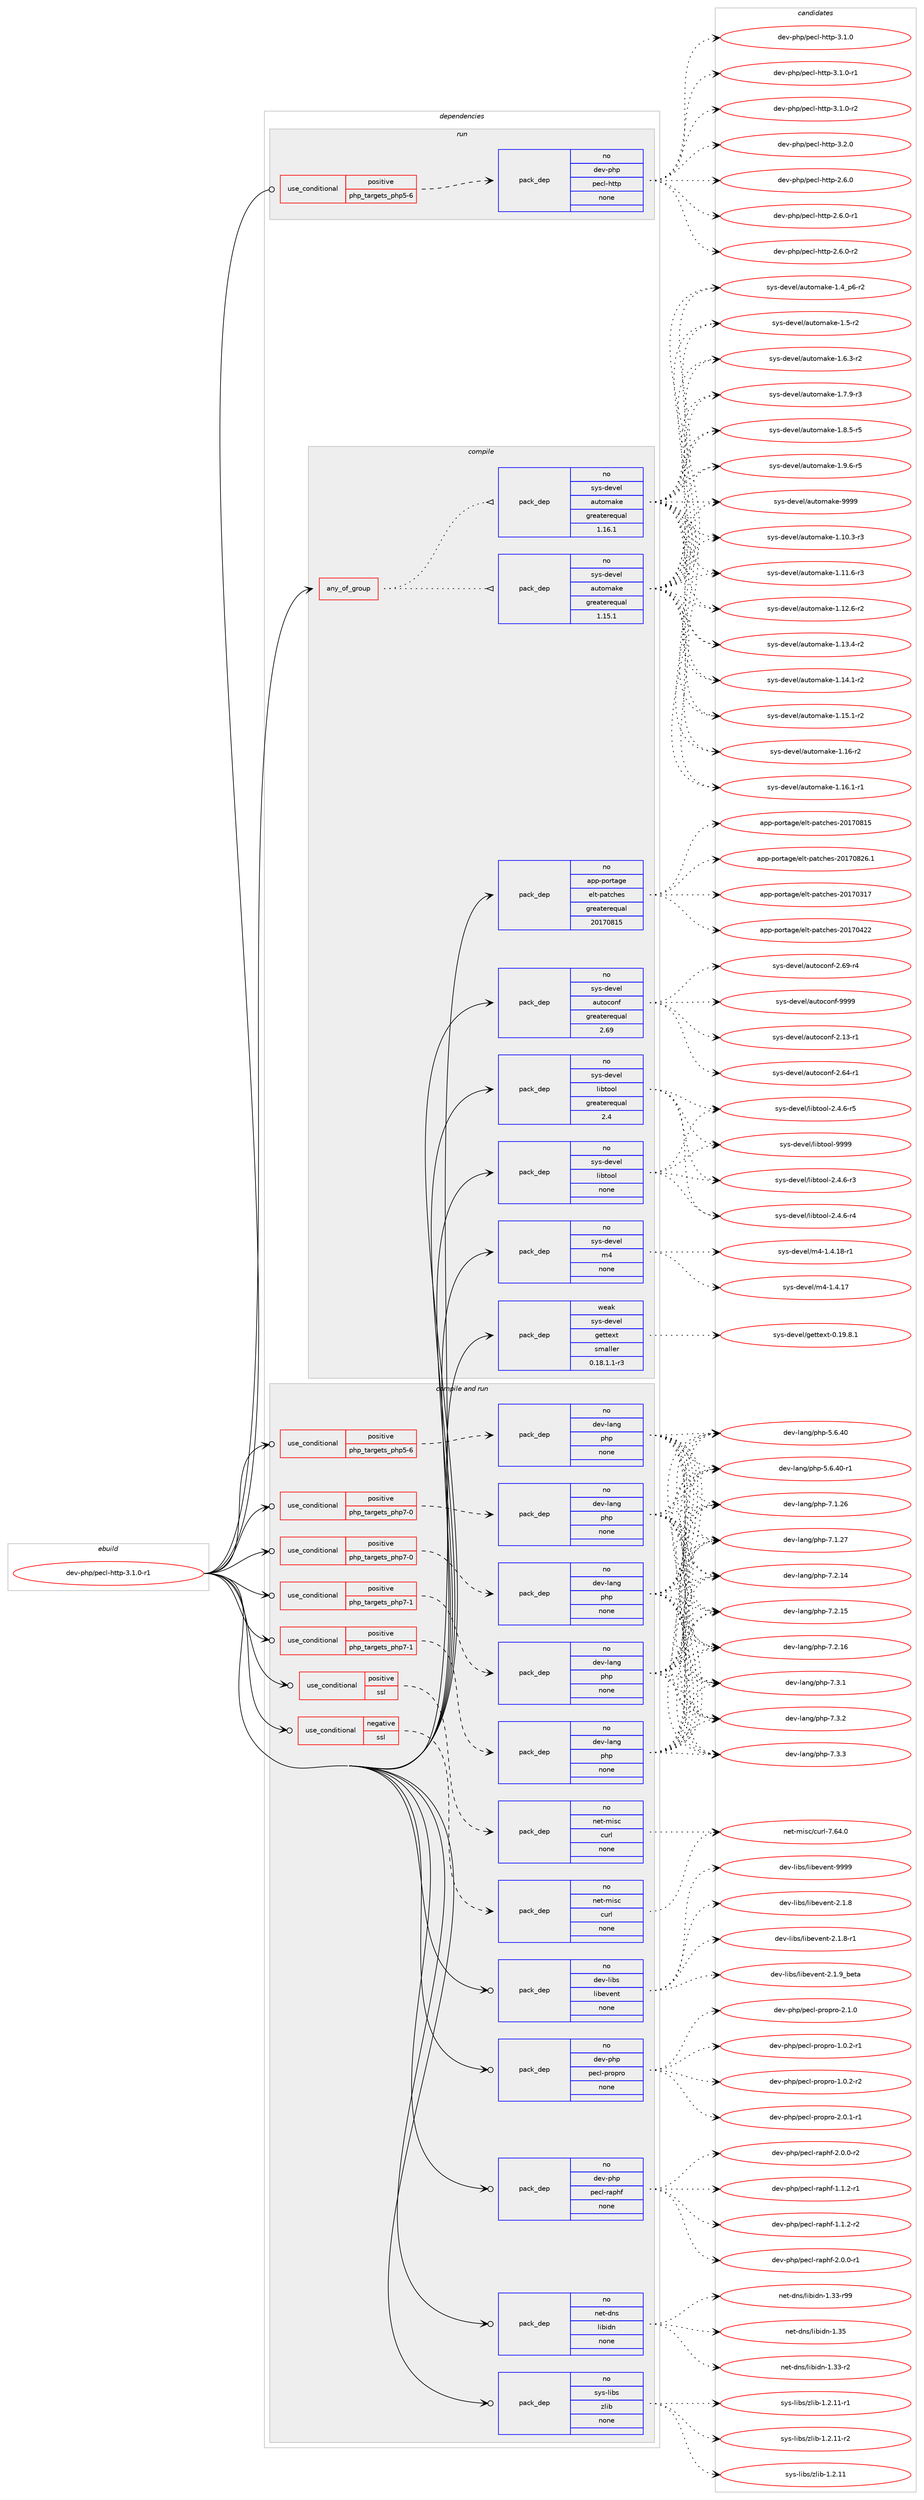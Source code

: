 digraph prolog {

# *************
# Graph options
# *************

newrank=true;
concentrate=true;
compound=true;
graph [rankdir=LR,fontname=Helvetica,fontsize=10,ranksep=1.5];#, ranksep=2.5, nodesep=0.2];
edge  [arrowhead=vee];
node  [fontname=Helvetica,fontsize=10];

# **********
# The ebuild
# **********

subgraph cluster_leftcol {
color=gray;
rank=same;
label=<<i>ebuild</i>>;
id [label="dev-php/pecl-http-3.1.0-r1", color=red, width=4, href="../dev-php/pecl-http-3.1.0-r1.svg"];
}

# ****************
# The dependencies
# ****************

subgraph cluster_midcol {
color=gray;
label=<<i>dependencies</i>>;
subgraph cluster_compile {
fillcolor="#eeeeee";
style=filled;
label=<<i>compile</i>>;
subgraph any22557 {
dependency1393916 [label=<<TABLE BORDER="0" CELLBORDER="1" CELLSPACING="0" CELLPADDING="4"><TR><TD CELLPADDING="10">any_of_group</TD></TR></TABLE>>, shape=none, color=red];subgraph pack1001251 {
dependency1393917 [label=<<TABLE BORDER="0" CELLBORDER="1" CELLSPACING="0" CELLPADDING="4" WIDTH="220"><TR><TD ROWSPAN="6" CELLPADDING="30">pack_dep</TD></TR><TR><TD WIDTH="110">no</TD></TR><TR><TD>sys-devel</TD></TR><TR><TD>automake</TD></TR><TR><TD>greaterequal</TD></TR><TR><TD>1.16.1</TD></TR></TABLE>>, shape=none, color=blue];
}
dependency1393916:e -> dependency1393917:w [weight=20,style="dotted",arrowhead="oinv"];
subgraph pack1001252 {
dependency1393918 [label=<<TABLE BORDER="0" CELLBORDER="1" CELLSPACING="0" CELLPADDING="4" WIDTH="220"><TR><TD ROWSPAN="6" CELLPADDING="30">pack_dep</TD></TR><TR><TD WIDTH="110">no</TD></TR><TR><TD>sys-devel</TD></TR><TR><TD>automake</TD></TR><TR><TD>greaterequal</TD></TR><TR><TD>1.15.1</TD></TR></TABLE>>, shape=none, color=blue];
}
dependency1393916:e -> dependency1393918:w [weight=20,style="dotted",arrowhead="oinv"];
}
id:e -> dependency1393916:w [weight=20,style="solid",arrowhead="vee"];
subgraph pack1001253 {
dependency1393919 [label=<<TABLE BORDER="0" CELLBORDER="1" CELLSPACING="0" CELLPADDING="4" WIDTH="220"><TR><TD ROWSPAN="6" CELLPADDING="30">pack_dep</TD></TR><TR><TD WIDTH="110">no</TD></TR><TR><TD>app-portage</TD></TR><TR><TD>elt-patches</TD></TR><TR><TD>greaterequal</TD></TR><TR><TD>20170815</TD></TR></TABLE>>, shape=none, color=blue];
}
id:e -> dependency1393919:w [weight=20,style="solid",arrowhead="vee"];
subgraph pack1001254 {
dependency1393920 [label=<<TABLE BORDER="0" CELLBORDER="1" CELLSPACING="0" CELLPADDING="4" WIDTH="220"><TR><TD ROWSPAN="6" CELLPADDING="30">pack_dep</TD></TR><TR><TD WIDTH="110">no</TD></TR><TR><TD>sys-devel</TD></TR><TR><TD>autoconf</TD></TR><TR><TD>greaterequal</TD></TR><TR><TD>2.69</TD></TR></TABLE>>, shape=none, color=blue];
}
id:e -> dependency1393920:w [weight=20,style="solid",arrowhead="vee"];
subgraph pack1001255 {
dependency1393921 [label=<<TABLE BORDER="0" CELLBORDER="1" CELLSPACING="0" CELLPADDING="4" WIDTH="220"><TR><TD ROWSPAN="6" CELLPADDING="30">pack_dep</TD></TR><TR><TD WIDTH="110">no</TD></TR><TR><TD>sys-devel</TD></TR><TR><TD>libtool</TD></TR><TR><TD>greaterequal</TD></TR><TR><TD>2.4</TD></TR></TABLE>>, shape=none, color=blue];
}
id:e -> dependency1393921:w [weight=20,style="solid",arrowhead="vee"];
subgraph pack1001256 {
dependency1393922 [label=<<TABLE BORDER="0" CELLBORDER="1" CELLSPACING="0" CELLPADDING="4" WIDTH="220"><TR><TD ROWSPAN="6" CELLPADDING="30">pack_dep</TD></TR><TR><TD WIDTH="110">no</TD></TR><TR><TD>sys-devel</TD></TR><TR><TD>libtool</TD></TR><TR><TD>none</TD></TR><TR><TD></TD></TR></TABLE>>, shape=none, color=blue];
}
id:e -> dependency1393922:w [weight=20,style="solid",arrowhead="vee"];
subgraph pack1001257 {
dependency1393923 [label=<<TABLE BORDER="0" CELLBORDER="1" CELLSPACING="0" CELLPADDING="4" WIDTH="220"><TR><TD ROWSPAN="6" CELLPADDING="30">pack_dep</TD></TR><TR><TD WIDTH="110">no</TD></TR><TR><TD>sys-devel</TD></TR><TR><TD>m4</TD></TR><TR><TD>none</TD></TR><TR><TD></TD></TR></TABLE>>, shape=none, color=blue];
}
id:e -> dependency1393923:w [weight=20,style="solid",arrowhead="vee"];
subgraph pack1001258 {
dependency1393924 [label=<<TABLE BORDER="0" CELLBORDER="1" CELLSPACING="0" CELLPADDING="4" WIDTH="220"><TR><TD ROWSPAN="6" CELLPADDING="30">pack_dep</TD></TR><TR><TD WIDTH="110">weak</TD></TR><TR><TD>sys-devel</TD></TR><TR><TD>gettext</TD></TR><TR><TD>smaller</TD></TR><TR><TD>0.18.1.1-r3</TD></TR></TABLE>>, shape=none, color=blue];
}
id:e -> dependency1393924:w [weight=20,style="solid",arrowhead="vee"];
}
subgraph cluster_compileandrun {
fillcolor="#eeeeee";
style=filled;
label=<<i>compile and run</i>>;
subgraph cond369543 {
dependency1393925 [label=<<TABLE BORDER="0" CELLBORDER="1" CELLSPACING="0" CELLPADDING="4"><TR><TD ROWSPAN="3" CELLPADDING="10">use_conditional</TD></TR><TR><TD>negative</TD></TR><TR><TD>ssl</TD></TR></TABLE>>, shape=none, color=red];
subgraph pack1001259 {
dependency1393926 [label=<<TABLE BORDER="0" CELLBORDER="1" CELLSPACING="0" CELLPADDING="4" WIDTH="220"><TR><TD ROWSPAN="6" CELLPADDING="30">pack_dep</TD></TR><TR><TD WIDTH="110">no</TD></TR><TR><TD>net-misc</TD></TR><TR><TD>curl</TD></TR><TR><TD>none</TD></TR><TR><TD></TD></TR></TABLE>>, shape=none, color=blue];
}
dependency1393925:e -> dependency1393926:w [weight=20,style="dashed",arrowhead="vee"];
}
id:e -> dependency1393925:w [weight=20,style="solid",arrowhead="odotvee"];
subgraph cond369544 {
dependency1393927 [label=<<TABLE BORDER="0" CELLBORDER="1" CELLSPACING="0" CELLPADDING="4"><TR><TD ROWSPAN="3" CELLPADDING="10">use_conditional</TD></TR><TR><TD>positive</TD></TR><TR><TD>php_targets_php5-6</TD></TR></TABLE>>, shape=none, color=red];
subgraph pack1001260 {
dependency1393928 [label=<<TABLE BORDER="0" CELLBORDER="1" CELLSPACING="0" CELLPADDING="4" WIDTH="220"><TR><TD ROWSPAN="6" CELLPADDING="30">pack_dep</TD></TR><TR><TD WIDTH="110">no</TD></TR><TR><TD>dev-lang</TD></TR><TR><TD>php</TD></TR><TR><TD>none</TD></TR><TR><TD></TD></TR></TABLE>>, shape=none, color=blue];
}
dependency1393927:e -> dependency1393928:w [weight=20,style="dashed",arrowhead="vee"];
}
id:e -> dependency1393927:w [weight=20,style="solid",arrowhead="odotvee"];
subgraph cond369545 {
dependency1393929 [label=<<TABLE BORDER="0" CELLBORDER="1" CELLSPACING="0" CELLPADDING="4"><TR><TD ROWSPAN="3" CELLPADDING="10">use_conditional</TD></TR><TR><TD>positive</TD></TR><TR><TD>php_targets_php7-0</TD></TR></TABLE>>, shape=none, color=red];
subgraph pack1001261 {
dependency1393930 [label=<<TABLE BORDER="0" CELLBORDER="1" CELLSPACING="0" CELLPADDING="4" WIDTH="220"><TR><TD ROWSPAN="6" CELLPADDING="30">pack_dep</TD></TR><TR><TD WIDTH="110">no</TD></TR><TR><TD>dev-lang</TD></TR><TR><TD>php</TD></TR><TR><TD>none</TD></TR><TR><TD></TD></TR></TABLE>>, shape=none, color=blue];
}
dependency1393929:e -> dependency1393930:w [weight=20,style="dashed",arrowhead="vee"];
}
id:e -> dependency1393929:w [weight=20,style="solid",arrowhead="odotvee"];
subgraph cond369546 {
dependency1393931 [label=<<TABLE BORDER="0" CELLBORDER="1" CELLSPACING="0" CELLPADDING="4"><TR><TD ROWSPAN="3" CELLPADDING="10">use_conditional</TD></TR><TR><TD>positive</TD></TR><TR><TD>php_targets_php7-0</TD></TR></TABLE>>, shape=none, color=red];
subgraph pack1001262 {
dependency1393932 [label=<<TABLE BORDER="0" CELLBORDER="1" CELLSPACING="0" CELLPADDING="4" WIDTH="220"><TR><TD ROWSPAN="6" CELLPADDING="30">pack_dep</TD></TR><TR><TD WIDTH="110">no</TD></TR><TR><TD>dev-lang</TD></TR><TR><TD>php</TD></TR><TR><TD>none</TD></TR><TR><TD></TD></TR></TABLE>>, shape=none, color=blue];
}
dependency1393931:e -> dependency1393932:w [weight=20,style="dashed",arrowhead="vee"];
}
id:e -> dependency1393931:w [weight=20,style="solid",arrowhead="odotvee"];
subgraph cond369547 {
dependency1393933 [label=<<TABLE BORDER="0" CELLBORDER="1" CELLSPACING="0" CELLPADDING="4"><TR><TD ROWSPAN="3" CELLPADDING="10">use_conditional</TD></TR><TR><TD>positive</TD></TR><TR><TD>php_targets_php7-1</TD></TR></TABLE>>, shape=none, color=red];
subgraph pack1001263 {
dependency1393934 [label=<<TABLE BORDER="0" CELLBORDER="1" CELLSPACING="0" CELLPADDING="4" WIDTH="220"><TR><TD ROWSPAN="6" CELLPADDING="30">pack_dep</TD></TR><TR><TD WIDTH="110">no</TD></TR><TR><TD>dev-lang</TD></TR><TR><TD>php</TD></TR><TR><TD>none</TD></TR><TR><TD></TD></TR></TABLE>>, shape=none, color=blue];
}
dependency1393933:e -> dependency1393934:w [weight=20,style="dashed",arrowhead="vee"];
}
id:e -> dependency1393933:w [weight=20,style="solid",arrowhead="odotvee"];
subgraph cond369548 {
dependency1393935 [label=<<TABLE BORDER="0" CELLBORDER="1" CELLSPACING="0" CELLPADDING="4"><TR><TD ROWSPAN="3" CELLPADDING="10">use_conditional</TD></TR><TR><TD>positive</TD></TR><TR><TD>php_targets_php7-1</TD></TR></TABLE>>, shape=none, color=red];
subgraph pack1001264 {
dependency1393936 [label=<<TABLE BORDER="0" CELLBORDER="1" CELLSPACING="0" CELLPADDING="4" WIDTH="220"><TR><TD ROWSPAN="6" CELLPADDING="30">pack_dep</TD></TR><TR><TD WIDTH="110">no</TD></TR><TR><TD>dev-lang</TD></TR><TR><TD>php</TD></TR><TR><TD>none</TD></TR><TR><TD></TD></TR></TABLE>>, shape=none, color=blue];
}
dependency1393935:e -> dependency1393936:w [weight=20,style="dashed",arrowhead="vee"];
}
id:e -> dependency1393935:w [weight=20,style="solid",arrowhead="odotvee"];
subgraph cond369549 {
dependency1393937 [label=<<TABLE BORDER="0" CELLBORDER="1" CELLSPACING="0" CELLPADDING="4"><TR><TD ROWSPAN="3" CELLPADDING="10">use_conditional</TD></TR><TR><TD>positive</TD></TR><TR><TD>ssl</TD></TR></TABLE>>, shape=none, color=red];
subgraph pack1001265 {
dependency1393938 [label=<<TABLE BORDER="0" CELLBORDER="1" CELLSPACING="0" CELLPADDING="4" WIDTH="220"><TR><TD ROWSPAN="6" CELLPADDING="30">pack_dep</TD></TR><TR><TD WIDTH="110">no</TD></TR><TR><TD>net-misc</TD></TR><TR><TD>curl</TD></TR><TR><TD>none</TD></TR><TR><TD></TD></TR></TABLE>>, shape=none, color=blue];
}
dependency1393937:e -> dependency1393938:w [weight=20,style="dashed",arrowhead="vee"];
}
id:e -> dependency1393937:w [weight=20,style="solid",arrowhead="odotvee"];
subgraph pack1001266 {
dependency1393939 [label=<<TABLE BORDER="0" CELLBORDER="1" CELLSPACING="0" CELLPADDING="4" WIDTH="220"><TR><TD ROWSPAN="6" CELLPADDING="30">pack_dep</TD></TR><TR><TD WIDTH="110">no</TD></TR><TR><TD>dev-libs</TD></TR><TR><TD>libevent</TD></TR><TR><TD>none</TD></TR><TR><TD></TD></TR></TABLE>>, shape=none, color=blue];
}
id:e -> dependency1393939:w [weight=20,style="solid",arrowhead="odotvee"];
subgraph pack1001267 {
dependency1393940 [label=<<TABLE BORDER="0" CELLBORDER="1" CELLSPACING="0" CELLPADDING="4" WIDTH="220"><TR><TD ROWSPAN="6" CELLPADDING="30">pack_dep</TD></TR><TR><TD WIDTH="110">no</TD></TR><TR><TD>dev-php</TD></TR><TR><TD>pecl-propro</TD></TR><TR><TD>none</TD></TR><TR><TD></TD></TR></TABLE>>, shape=none, color=blue];
}
id:e -> dependency1393940:w [weight=20,style="solid",arrowhead="odotvee"];
subgraph pack1001268 {
dependency1393941 [label=<<TABLE BORDER="0" CELLBORDER="1" CELLSPACING="0" CELLPADDING="4" WIDTH="220"><TR><TD ROWSPAN="6" CELLPADDING="30">pack_dep</TD></TR><TR><TD WIDTH="110">no</TD></TR><TR><TD>dev-php</TD></TR><TR><TD>pecl-raphf</TD></TR><TR><TD>none</TD></TR><TR><TD></TD></TR></TABLE>>, shape=none, color=blue];
}
id:e -> dependency1393941:w [weight=20,style="solid",arrowhead="odotvee"];
subgraph pack1001269 {
dependency1393942 [label=<<TABLE BORDER="0" CELLBORDER="1" CELLSPACING="0" CELLPADDING="4" WIDTH="220"><TR><TD ROWSPAN="6" CELLPADDING="30">pack_dep</TD></TR><TR><TD WIDTH="110">no</TD></TR><TR><TD>net-dns</TD></TR><TR><TD>libidn</TD></TR><TR><TD>none</TD></TR><TR><TD></TD></TR></TABLE>>, shape=none, color=blue];
}
id:e -> dependency1393942:w [weight=20,style="solid",arrowhead="odotvee"];
subgraph pack1001270 {
dependency1393943 [label=<<TABLE BORDER="0" CELLBORDER="1" CELLSPACING="0" CELLPADDING="4" WIDTH="220"><TR><TD ROWSPAN="6" CELLPADDING="30">pack_dep</TD></TR><TR><TD WIDTH="110">no</TD></TR><TR><TD>sys-libs</TD></TR><TR><TD>zlib</TD></TR><TR><TD>none</TD></TR><TR><TD></TD></TR></TABLE>>, shape=none, color=blue];
}
id:e -> dependency1393943:w [weight=20,style="solid",arrowhead="odotvee"];
}
subgraph cluster_run {
fillcolor="#eeeeee";
style=filled;
label=<<i>run</i>>;
subgraph cond369550 {
dependency1393944 [label=<<TABLE BORDER="0" CELLBORDER="1" CELLSPACING="0" CELLPADDING="4"><TR><TD ROWSPAN="3" CELLPADDING="10">use_conditional</TD></TR><TR><TD>positive</TD></TR><TR><TD>php_targets_php5-6</TD></TR></TABLE>>, shape=none, color=red];
subgraph pack1001271 {
dependency1393945 [label=<<TABLE BORDER="0" CELLBORDER="1" CELLSPACING="0" CELLPADDING="4" WIDTH="220"><TR><TD ROWSPAN="6" CELLPADDING="30">pack_dep</TD></TR><TR><TD WIDTH="110">no</TD></TR><TR><TD>dev-php</TD></TR><TR><TD>pecl-http</TD></TR><TR><TD>none</TD></TR><TR><TD></TD></TR></TABLE>>, shape=none, color=blue];
}
dependency1393944:e -> dependency1393945:w [weight=20,style="dashed",arrowhead="vee"];
}
id:e -> dependency1393944:w [weight=20,style="solid",arrowhead="odot"];
}
}

# **************
# The candidates
# **************

subgraph cluster_choices {
rank=same;
color=gray;
label=<<i>candidates</i>>;

subgraph choice1001251 {
color=black;
nodesep=1;
choice11512111545100101118101108479711711611110997107101454946494846514511451 [label="sys-devel/automake-1.10.3-r3", color=red, width=4,href="../sys-devel/automake-1.10.3-r3.svg"];
choice11512111545100101118101108479711711611110997107101454946494946544511451 [label="sys-devel/automake-1.11.6-r3", color=red, width=4,href="../sys-devel/automake-1.11.6-r3.svg"];
choice11512111545100101118101108479711711611110997107101454946495046544511450 [label="sys-devel/automake-1.12.6-r2", color=red, width=4,href="../sys-devel/automake-1.12.6-r2.svg"];
choice11512111545100101118101108479711711611110997107101454946495146524511450 [label="sys-devel/automake-1.13.4-r2", color=red, width=4,href="../sys-devel/automake-1.13.4-r2.svg"];
choice11512111545100101118101108479711711611110997107101454946495246494511450 [label="sys-devel/automake-1.14.1-r2", color=red, width=4,href="../sys-devel/automake-1.14.1-r2.svg"];
choice11512111545100101118101108479711711611110997107101454946495346494511450 [label="sys-devel/automake-1.15.1-r2", color=red, width=4,href="../sys-devel/automake-1.15.1-r2.svg"];
choice1151211154510010111810110847971171161111099710710145494649544511450 [label="sys-devel/automake-1.16-r2", color=red, width=4,href="../sys-devel/automake-1.16-r2.svg"];
choice11512111545100101118101108479711711611110997107101454946495446494511449 [label="sys-devel/automake-1.16.1-r1", color=red, width=4,href="../sys-devel/automake-1.16.1-r1.svg"];
choice115121115451001011181011084797117116111109971071014549465295112544511450 [label="sys-devel/automake-1.4_p6-r2", color=red, width=4,href="../sys-devel/automake-1.4_p6-r2.svg"];
choice11512111545100101118101108479711711611110997107101454946534511450 [label="sys-devel/automake-1.5-r2", color=red, width=4,href="../sys-devel/automake-1.5-r2.svg"];
choice115121115451001011181011084797117116111109971071014549465446514511450 [label="sys-devel/automake-1.6.3-r2", color=red, width=4,href="../sys-devel/automake-1.6.3-r2.svg"];
choice115121115451001011181011084797117116111109971071014549465546574511451 [label="sys-devel/automake-1.7.9-r3", color=red, width=4,href="../sys-devel/automake-1.7.9-r3.svg"];
choice115121115451001011181011084797117116111109971071014549465646534511453 [label="sys-devel/automake-1.8.5-r5", color=red, width=4,href="../sys-devel/automake-1.8.5-r5.svg"];
choice115121115451001011181011084797117116111109971071014549465746544511453 [label="sys-devel/automake-1.9.6-r5", color=red, width=4,href="../sys-devel/automake-1.9.6-r5.svg"];
choice115121115451001011181011084797117116111109971071014557575757 [label="sys-devel/automake-9999", color=red, width=4,href="../sys-devel/automake-9999.svg"];
dependency1393917:e -> choice11512111545100101118101108479711711611110997107101454946494846514511451:w [style=dotted,weight="100"];
dependency1393917:e -> choice11512111545100101118101108479711711611110997107101454946494946544511451:w [style=dotted,weight="100"];
dependency1393917:e -> choice11512111545100101118101108479711711611110997107101454946495046544511450:w [style=dotted,weight="100"];
dependency1393917:e -> choice11512111545100101118101108479711711611110997107101454946495146524511450:w [style=dotted,weight="100"];
dependency1393917:e -> choice11512111545100101118101108479711711611110997107101454946495246494511450:w [style=dotted,weight="100"];
dependency1393917:e -> choice11512111545100101118101108479711711611110997107101454946495346494511450:w [style=dotted,weight="100"];
dependency1393917:e -> choice1151211154510010111810110847971171161111099710710145494649544511450:w [style=dotted,weight="100"];
dependency1393917:e -> choice11512111545100101118101108479711711611110997107101454946495446494511449:w [style=dotted,weight="100"];
dependency1393917:e -> choice115121115451001011181011084797117116111109971071014549465295112544511450:w [style=dotted,weight="100"];
dependency1393917:e -> choice11512111545100101118101108479711711611110997107101454946534511450:w [style=dotted,weight="100"];
dependency1393917:e -> choice115121115451001011181011084797117116111109971071014549465446514511450:w [style=dotted,weight="100"];
dependency1393917:e -> choice115121115451001011181011084797117116111109971071014549465546574511451:w [style=dotted,weight="100"];
dependency1393917:e -> choice115121115451001011181011084797117116111109971071014549465646534511453:w [style=dotted,weight="100"];
dependency1393917:e -> choice115121115451001011181011084797117116111109971071014549465746544511453:w [style=dotted,weight="100"];
dependency1393917:e -> choice115121115451001011181011084797117116111109971071014557575757:w [style=dotted,weight="100"];
}
subgraph choice1001252 {
color=black;
nodesep=1;
choice11512111545100101118101108479711711611110997107101454946494846514511451 [label="sys-devel/automake-1.10.3-r3", color=red, width=4,href="../sys-devel/automake-1.10.3-r3.svg"];
choice11512111545100101118101108479711711611110997107101454946494946544511451 [label="sys-devel/automake-1.11.6-r3", color=red, width=4,href="../sys-devel/automake-1.11.6-r3.svg"];
choice11512111545100101118101108479711711611110997107101454946495046544511450 [label="sys-devel/automake-1.12.6-r2", color=red, width=4,href="../sys-devel/automake-1.12.6-r2.svg"];
choice11512111545100101118101108479711711611110997107101454946495146524511450 [label="sys-devel/automake-1.13.4-r2", color=red, width=4,href="../sys-devel/automake-1.13.4-r2.svg"];
choice11512111545100101118101108479711711611110997107101454946495246494511450 [label="sys-devel/automake-1.14.1-r2", color=red, width=4,href="../sys-devel/automake-1.14.1-r2.svg"];
choice11512111545100101118101108479711711611110997107101454946495346494511450 [label="sys-devel/automake-1.15.1-r2", color=red, width=4,href="../sys-devel/automake-1.15.1-r2.svg"];
choice1151211154510010111810110847971171161111099710710145494649544511450 [label="sys-devel/automake-1.16-r2", color=red, width=4,href="../sys-devel/automake-1.16-r2.svg"];
choice11512111545100101118101108479711711611110997107101454946495446494511449 [label="sys-devel/automake-1.16.1-r1", color=red, width=4,href="../sys-devel/automake-1.16.1-r1.svg"];
choice115121115451001011181011084797117116111109971071014549465295112544511450 [label="sys-devel/automake-1.4_p6-r2", color=red, width=4,href="../sys-devel/automake-1.4_p6-r2.svg"];
choice11512111545100101118101108479711711611110997107101454946534511450 [label="sys-devel/automake-1.5-r2", color=red, width=4,href="../sys-devel/automake-1.5-r2.svg"];
choice115121115451001011181011084797117116111109971071014549465446514511450 [label="sys-devel/automake-1.6.3-r2", color=red, width=4,href="../sys-devel/automake-1.6.3-r2.svg"];
choice115121115451001011181011084797117116111109971071014549465546574511451 [label="sys-devel/automake-1.7.9-r3", color=red, width=4,href="../sys-devel/automake-1.7.9-r3.svg"];
choice115121115451001011181011084797117116111109971071014549465646534511453 [label="sys-devel/automake-1.8.5-r5", color=red, width=4,href="../sys-devel/automake-1.8.5-r5.svg"];
choice115121115451001011181011084797117116111109971071014549465746544511453 [label="sys-devel/automake-1.9.6-r5", color=red, width=4,href="../sys-devel/automake-1.9.6-r5.svg"];
choice115121115451001011181011084797117116111109971071014557575757 [label="sys-devel/automake-9999", color=red, width=4,href="../sys-devel/automake-9999.svg"];
dependency1393918:e -> choice11512111545100101118101108479711711611110997107101454946494846514511451:w [style=dotted,weight="100"];
dependency1393918:e -> choice11512111545100101118101108479711711611110997107101454946494946544511451:w [style=dotted,weight="100"];
dependency1393918:e -> choice11512111545100101118101108479711711611110997107101454946495046544511450:w [style=dotted,weight="100"];
dependency1393918:e -> choice11512111545100101118101108479711711611110997107101454946495146524511450:w [style=dotted,weight="100"];
dependency1393918:e -> choice11512111545100101118101108479711711611110997107101454946495246494511450:w [style=dotted,weight="100"];
dependency1393918:e -> choice11512111545100101118101108479711711611110997107101454946495346494511450:w [style=dotted,weight="100"];
dependency1393918:e -> choice1151211154510010111810110847971171161111099710710145494649544511450:w [style=dotted,weight="100"];
dependency1393918:e -> choice11512111545100101118101108479711711611110997107101454946495446494511449:w [style=dotted,weight="100"];
dependency1393918:e -> choice115121115451001011181011084797117116111109971071014549465295112544511450:w [style=dotted,weight="100"];
dependency1393918:e -> choice11512111545100101118101108479711711611110997107101454946534511450:w [style=dotted,weight="100"];
dependency1393918:e -> choice115121115451001011181011084797117116111109971071014549465446514511450:w [style=dotted,weight="100"];
dependency1393918:e -> choice115121115451001011181011084797117116111109971071014549465546574511451:w [style=dotted,weight="100"];
dependency1393918:e -> choice115121115451001011181011084797117116111109971071014549465646534511453:w [style=dotted,weight="100"];
dependency1393918:e -> choice115121115451001011181011084797117116111109971071014549465746544511453:w [style=dotted,weight="100"];
dependency1393918:e -> choice115121115451001011181011084797117116111109971071014557575757:w [style=dotted,weight="100"];
}
subgraph choice1001253 {
color=black;
nodesep=1;
choice97112112451121111141169710310147101108116451129711699104101115455048495548514955 [label="app-portage/elt-patches-20170317", color=red, width=4,href="../app-portage/elt-patches-20170317.svg"];
choice97112112451121111141169710310147101108116451129711699104101115455048495548525050 [label="app-portage/elt-patches-20170422", color=red, width=4,href="../app-portage/elt-patches-20170422.svg"];
choice97112112451121111141169710310147101108116451129711699104101115455048495548564953 [label="app-portage/elt-patches-20170815", color=red, width=4,href="../app-portage/elt-patches-20170815.svg"];
choice971121124511211111411697103101471011081164511297116991041011154550484955485650544649 [label="app-portage/elt-patches-20170826.1", color=red, width=4,href="../app-portage/elt-patches-20170826.1.svg"];
dependency1393919:e -> choice97112112451121111141169710310147101108116451129711699104101115455048495548514955:w [style=dotted,weight="100"];
dependency1393919:e -> choice97112112451121111141169710310147101108116451129711699104101115455048495548525050:w [style=dotted,weight="100"];
dependency1393919:e -> choice97112112451121111141169710310147101108116451129711699104101115455048495548564953:w [style=dotted,weight="100"];
dependency1393919:e -> choice971121124511211111411697103101471011081164511297116991041011154550484955485650544649:w [style=dotted,weight="100"];
}
subgraph choice1001254 {
color=black;
nodesep=1;
choice1151211154510010111810110847971171161119911111010245504649514511449 [label="sys-devel/autoconf-2.13-r1", color=red, width=4,href="../sys-devel/autoconf-2.13-r1.svg"];
choice1151211154510010111810110847971171161119911111010245504654524511449 [label="sys-devel/autoconf-2.64-r1", color=red, width=4,href="../sys-devel/autoconf-2.64-r1.svg"];
choice1151211154510010111810110847971171161119911111010245504654574511452 [label="sys-devel/autoconf-2.69-r4", color=red, width=4,href="../sys-devel/autoconf-2.69-r4.svg"];
choice115121115451001011181011084797117116111991111101024557575757 [label="sys-devel/autoconf-9999", color=red, width=4,href="../sys-devel/autoconf-9999.svg"];
dependency1393920:e -> choice1151211154510010111810110847971171161119911111010245504649514511449:w [style=dotted,weight="100"];
dependency1393920:e -> choice1151211154510010111810110847971171161119911111010245504654524511449:w [style=dotted,weight="100"];
dependency1393920:e -> choice1151211154510010111810110847971171161119911111010245504654574511452:w [style=dotted,weight="100"];
dependency1393920:e -> choice115121115451001011181011084797117116111991111101024557575757:w [style=dotted,weight="100"];
}
subgraph choice1001255 {
color=black;
nodesep=1;
choice1151211154510010111810110847108105981161111111084550465246544511451 [label="sys-devel/libtool-2.4.6-r3", color=red, width=4,href="../sys-devel/libtool-2.4.6-r3.svg"];
choice1151211154510010111810110847108105981161111111084550465246544511452 [label="sys-devel/libtool-2.4.6-r4", color=red, width=4,href="../sys-devel/libtool-2.4.6-r4.svg"];
choice1151211154510010111810110847108105981161111111084550465246544511453 [label="sys-devel/libtool-2.4.6-r5", color=red, width=4,href="../sys-devel/libtool-2.4.6-r5.svg"];
choice1151211154510010111810110847108105981161111111084557575757 [label="sys-devel/libtool-9999", color=red, width=4,href="../sys-devel/libtool-9999.svg"];
dependency1393921:e -> choice1151211154510010111810110847108105981161111111084550465246544511451:w [style=dotted,weight="100"];
dependency1393921:e -> choice1151211154510010111810110847108105981161111111084550465246544511452:w [style=dotted,weight="100"];
dependency1393921:e -> choice1151211154510010111810110847108105981161111111084550465246544511453:w [style=dotted,weight="100"];
dependency1393921:e -> choice1151211154510010111810110847108105981161111111084557575757:w [style=dotted,weight="100"];
}
subgraph choice1001256 {
color=black;
nodesep=1;
choice1151211154510010111810110847108105981161111111084550465246544511451 [label="sys-devel/libtool-2.4.6-r3", color=red, width=4,href="../sys-devel/libtool-2.4.6-r3.svg"];
choice1151211154510010111810110847108105981161111111084550465246544511452 [label="sys-devel/libtool-2.4.6-r4", color=red, width=4,href="../sys-devel/libtool-2.4.6-r4.svg"];
choice1151211154510010111810110847108105981161111111084550465246544511453 [label="sys-devel/libtool-2.4.6-r5", color=red, width=4,href="../sys-devel/libtool-2.4.6-r5.svg"];
choice1151211154510010111810110847108105981161111111084557575757 [label="sys-devel/libtool-9999", color=red, width=4,href="../sys-devel/libtool-9999.svg"];
dependency1393922:e -> choice1151211154510010111810110847108105981161111111084550465246544511451:w [style=dotted,weight="100"];
dependency1393922:e -> choice1151211154510010111810110847108105981161111111084550465246544511452:w [style=dotted,weight="100"];
dependency1393922:e -> choice1151211154510010111810110847108105981161111111084550465246544511453:w [style=dotted,weight="100"];
dependency1393922:e -> choice1151211154510010111810110847108105981161111111084557575757:w [style=dotted,weight="100"];
}
subgraph choice1001257 {
color=black;
nodesep=1;
choice11512111545100101118101108471095245494652464955 [label="sys-devel/m4-1.4.17", color=red, width=4,href="../sys-devel/m4-1.4.17.svg"];
choice115121115451001011181011084710952454946524649564511449 [label="sys-devel/m4-1.4.18-r1", color=red, width=4,href="../sys-devel/m4-1.4.18-r1.svg"];
dependency1393923:e -> choice11512111545100101118101108471095245494652464955:w [style=dotted,weight="100"];
dependency1393923:e -> choice115121115451001011181011084710952454946524649564511449:w [style=dotted,weight="100"];
}
subgraph choice1001258 {
color=black;
nodesep=1;
choice1151211154510010111810110847103101116116101120116454846495746564649 [label="sys-devel/gettext-0.19.8.1", color=red, width=4,href="../sys-devel/gettext-0.19.8.1.svg"];
dependency1393924:e -> choice1151211154510010111810110847103101116116101120116454846495746564649:w [style=dotted,weight="100"];
}
subgraph choice1001259 {
color=black;
nodesep=1;
choice1101011164510910511599479911711410845554654524648 [label="net-misc/curl-7.64.0", color=red, width=4,href="../net-misc/curl-7.64.0.svg"];
dependency1393926:e -> choice1101011164510910511599479911711410845554654524648:w [style=dotted,weight="100"];
}
subgraph choice1001260 {
color=black;
nodesep=1;
choice10010111845108971101034711210411245534654465248 [label="dev-lang/php-5.6.40", color=red, width=4,href="../dev-lang/php-5.6.40.svg"];
choice100101118451089711010347112104112455346544652484511449 [label="dev-lang/php-5.6.40-r1", color=red, width=4,href="../dev-lang/php-5.6.40-r1.svg"];
choice10010111845108971101034711210411245554649465054 [label="dev-lang/php-7.1.26", color=red, width=4,href="../dev-lang/php-7.1.26.svg"];
choice10010111845108971101034711210411245554649465055 [label="dev-lang/php-7.1.27", color=red, width=4,href="../dev-lang/php-7.1.27.svg"];
choice10010111845108971101034711210411245554650464952 [label="dev-lang/php-7.2.14", color=red, width=4,href="../dev-lang/php-7.2.14.svg"];
choice10010111845108971101034711210411245554650464953 [label="dev-lang/php-7.2.15", color=red, width=4,href="../dev-lang/php-7.2.15.svg"];
choice10010111845108971101034711210411245554650464954 [label="dev-lang/php-7.2.16", color=red, width=4,href="../dev-lang/php-7.2.16.svg"];
choice100101118451089711010347112104112455546514649 [label="dev-lang/php-7.3.1", color=red, width=4,href="../dev-lang/php-7.3.1.svg"];
choice100101118451089711010347112104112455546514650 [label="dev-lang/php-7.3.2", color=red, width=4,href="../dev-lang/php-7.3.2.svg"];
choice100101118451089711010347112104112455546514651 [label="dev-lang/php-7.3.3", color=red, width=4,href="../dev-lang/php-7.3.3.svg"];
dependency1393928:e -> choice10010111845108971101034711210411245534654465248:w [style=dotted,weight="100"];
dependency1393928:e -> choice100101118451089711010347112104112455346544652484511449:w [style=dotted,weight="100"];
dependency1393928:e -> choice10010111845108971101034711210411245554649465054:w [style=dotted,weight="100"];
dependency1393928:e -> choice10010111845108971101034711210411245554649465055:w [style=dotted,weight="100"];
dependency1393928:e -> choice10010111845108971101034711210411245554650464952:w [style=dotted,weight="100"];
dependency1393928:e -> choice10010111845108971101034711210411245554650464953:w [style=dotted,weight="100"];
dependency1393928:e -> choice10010111845108971101034711210411245554650464954:w [style=dotted,weight="100"];
dependency1393928:e -> choice100101118451089711010347112104112455546514649:w [style=dotted,weight="100"];
dependency1393928:e -> choice100101118451089711010347112104112455546514650:w [style=dotted,weight="100"];
dependency1393928:e -> choice100101118451089711010347112104112455546514651:w [style=dotted,weight="100"];
}
subgraph choice1001261 {
color=black;
nodesep=1;
choice10010111845108971101034711210411245534654465248 [label="dev-lang/php-5.6.40", color=red, width=4,href="../dev-lang/php-5.6.40.svg"];
choice100101118451089711010347112104112455346544652484511449 [label="dev-lang/php-5.6.40-r1", color=red, width=4,href="../dev-lang/php-5.6.40-r1.svg"];
choice10010111845108971101034711210411245554649465054 [label="dev-lang/php-7.1.26", color=red, width=4,href="../dev-lang/php-7.1.26.svg"];
choice10010111845108971101034711210411245554649465055 [label="dev-lang/php-7.1.27", color=red, width=4,href="../dev-lang/php-7.1.27.svg"];
choice10010111845108971101034711210411245554650464952 [label="dev-lang/php-7.2.14", color=red, width=4,href="../dev-lang/php-7.2.14.svg"];
choice10010111845108971101034711210411245554650464953 [label="dev-lang/php-7.2.15", color=red, width=4,href="../dev-lang/php-7.2.15.svg"];
choice10010111845108971101034711210411245554650464954 [label="dev-lang/php-7.2.16", color=red, width=4,href="../dev-lang/php-7.2.16.svg"];
choice100101118451089711010347112104112455546514649 [label="dev-lang/php-7.3.1", color=red, width=4,href="../dev-lang/php-7.3.1.svg"];
choice100101118451089711010347112104112455546514650 [label="dev-lang/php-7.3.2", color=red, width=4,href="../dev-lang/php-7.3.2.svg"];
choice100101118451089711010347112104112455546514651 [label="dev-lang/php-7.3.3", color=red, width=4,href="../dev-lang/php-7.3.3.svg"];
dependency1393930:e -> choice10010111845108971101034711210411245534654465248:w [style=dotted,weight="100"];
dependency1393930:e -> choice100101118451089711010347112104112455346544652484511449:w [style=dotted,weight="100"];
dependency1393930:e -> choice10010111845108971101034711210411245554649465054:w [style=dotted,weight="100"];
dependency1393930:e -> choice10010111845108971101034711210411245554649465055:w [style=dotted,weight="100"];
dependency1393930:e -> choice10010111845108971101034711210411245554650464952:w [style=dotted,weight="100"];
dependency1393930:e -> choice10010111845108971101034711210411245554650464953:w [style=dotted,weight="100"];
dependency1393930:e -> choice10010111845108971101034711210411245554650464954:w [style=dotted,weight="100"];
dependency1393930:e -> choice100101118451089711010347112104112455546514649:w [style=dotted,weight="100"];
dependency1393930:e -> choice100101118451089711010347112104112455546514650:w [style=dotted,weight="100"];
dependency1393930:e -> choice100101118451089711010347112104112455546514651:w [style=dotted,weight="100"];
}
subgraph choice1001262 {
color=black;
nodesep=1;
choice10010111845108971101034711210411245534654465248 [label="dev-lang/php-5.6.40", color=red, width=4,href="../dev-lang/php-5.6.40.svg"];
choice100101118451089711010347112104112455346544652484511449 [label="dev-lang/php-5.6.40-r1", color=red, width=4,href="../dev-lang/php-5.6.40-r1.svg"];
choice10010111845108971101034711210411245554649465054 [label="dev-lang/php-7.1.26", color=red, width=4,href="../dev-lang/php-7.1.26.svg"];
choice10010111845108971101034711210411245554649465055 [label="dev-lang/php-7.1.27", color=red, width=4,href="../dev-lang/php-7.1.27.svg"];
choice10010111845108971101034711210411245554650464952 [label="dev-lang/php-7.2.14", color=red, width=4,href="../dev-lang/php-7.2.14.svg"];
choice10010111845108971101034711210411245554650464953 [label="dev-lang/php-7.2.15", color=red, width=4,href="../dev-lang/php-7.2.15.svg"];
choice10010111845108971101034711210411245554650464954 [label="dev-lang/php-7.2.16", color=red, width=4,href="../dev-lang/php-7.2.16.svg"];
choice100101118451089711010347112104112455546514649 [label="dev-lang/php-7.3.1", color=red, width=4,href="../dev-lang/php-7.3.1.svg"];
choice100101118451089711010347112104112455546514650 [label="dev-lang/php-7.3.2", color=red, width=4,href="../dev-lang/php-7.3.2.svg"];
choice100101118451089711010347112104112455546514651 [label="dev-lang/php-7.3.3", color=red, width=4,href="../dev-lang/php-7.3.3.svg"];
dependency1393932:e -> choice10010111845108971101034711210411245534654465248:w [style=dotted,weight="100"];
dependency1393932:e -> choice100101118451089711010347112104112455346544652484511449:w [style=dotted,weight="100"];
dependency1393932:e -> choice10010111845108971101034711210411245554649465054:w [style=dotted,weight="100"];
dependency1393932:e -> choice10010111845108971101034711210411245554649465055:w [style=dotted,weight="100"];
dependency1393932:e -> choice10010111845108971101034711210411245554650464952:w [style=dotted,weight="100"];
dependency1393932:e -> choice10010111845108971101034711210411245554650464953:w [style=dotted,weight="100"];
dependency1393932:e -> choice10010111845108971101034711210411245554650464954:w [style=dotted,weight="100"];
dependency1393932:e -> choice100101118451089711010347112104112455546514649:w [style=dotted,weight="100"];
dependency1393932:e -> choice100101118451089711010347112104112455546514650:w [style=dotted,weight="100"];
dependency1393932:e -> choice100101118451089711010347112104112455546514651:w [style=dotted,weight="100"];
}
subgraph choice1001263 {
color=black;
nodesep=1;
choice10010111845108971101034711210411245534654465248 [label="dev-lang/php-5.6.40", color=red, width=4,href="../dev-lang/php-5.6.40.svg"];
choice100101118451089711010347112104112455346544652484511449 [label="dev-lang/php-5.6.40-r1", color=red, width=4,href="../dev-lang/php-5.6.40-r1.svg"];
choice10010111845108971101034711210411245554649465054 [label="dev-lang/php-7.1.26", color=red, width=4,href="../dev-lang/php-7.1.26.svg"];
choice10010111845108971101034711210411245554649465055 [label="dev-lang/php-7.1.27", color=red, width=4,href="../dev-lang/php-7.1.27.svg"];
choice10010111845108971101034711210411245554650464952 [label="dev-lang/php-7.2.14", color=red, width=4,href="../dev-lang/php-7.2.14.svg"];
choice10010111845108971101034711210411245554650464953 [label="dev-lang/php-7.2.15", color=red, width=4,href="../dev-lang/php-7.2.15.svg"];
choice10010111845108971101034711210411245554650464954 [label="dev-lang/php-7.2.16", color=red, width=4,href="../dev-lang/php-7.2.16.svg"];
choice100101118451089711010347112104112455546514649 [label="dev-lang/php-7.3.1", color=red, width=4,href="../dev-lang/php-7.3.1.svg"];
choice100101118451089711010347112104112455546514650 [label="dev-lang/php-7.3.2", color=red, width=4,href="../dev-lang/php-7.3.2.svg"];
choice100101118451089711010347112104112455546514651 [label="dev-lang/php-7.3.3", color=red, width=4,href="../dev-lang/php-7.3.3.svg"];
dependency1393934:e -> choice10010111845108971101034711210411245534654465248:w [style=dotted,weight="100"];
dependency1393934:e -> choice100101118451089711010347112104112455346544652484511449:w [style=dotted,weight="100"];
dependency1393934:e -> choice10010111845108971101034711210411245554649465054:w [style=dotted,weight="100"];
dependency1393934:e -> choice10010111845108971101034711210411245554649465055:w [style=dotted,weight="100"];
dependency1393934:e -> choice10010111845108971101034711210411245554650464952:w [style=dotted,weight="100"];
dependency1393934:e -> choice10010111845108971101034711210411245554650464953:w [style=dotted,weight="100"];
dependency1393934:e -> choice10010111845108971101034711210411245554650464954:w [style=dotted,weight="100"];
dependency1393934:e -> choice100101118451089711010347112104112455546514649:w [style=dotted,weight="100"];
dependency1393934:e -> choice100101118451089711010347112104112455546514650:w [style=dotted,weight="100"];
dependency1393934:e -> choice100101118451089711010347112104112455546514651:w [style=dotted,weight="100"];
}
subgraph choice1001264 {
color=black;
nodesep=1;
choice10010111845108971101034711210411245534654465248 [label="dev-lang/php-5.6.40", color=red, width=4,href="../dev-lang/php-5.6.40.svg"];
choice100101118451089711010347112104112455346544652484511449 [label="dev-lang/php-5.6.40-r1", color=red, width=4,href="../dev-lang/php-5.6.40-r1.svg"];
choice10010111845108971101034711210411245554649465054 [label="dev-lang/php-7.1.26", color=red, width=4,href="../dev-lang/php-7.1.26.svg"];
choice10010111845108971101034711210411245554649465055 [label="dev-lang/php-7.1.27", color=red, width=4,href="../dev-lang/php-7.1.27.svg"];
choice10010111845108971101034711210411245554650464952 [label="dev-lang/php-7.2.14", color=red, width=4,href="../dev-lang/php-7.2.14.svg"];
choice10010111845108971101034711210411245554650464953 [label="dev-lang/php-7.2.15", color=red, width=4,href="../dev-lang/php-7.2.15.svg"];
choice10010111845108971101034711210411245554650464954 [label="dev-lang/php-7.2.16", color=red, width=4,href="../dev-lang/php-7.2.16.svg"];
choice100101118451089711010347112104112455546514649 [label="dev-lang/php-7.3.1", color=red, width=4,href="../dev-lang/php-7.3.1.svg"];
choice100101118451089711010347112104112455546514650 [label="dev-lang/php-7.3.2", color=red, width=4,href="../dev-lang/php-7.3.2.svg"];
choice100101118451089711010347112104112455546514651 [label="dev-lang/php-7.3.3", color=red, width=4,href="../dev-lang/php-7.3.3.svg"];
dependency1393936:e -> choice10010111845108971101034711210411245534654465248:w [style=dotted,weight="100"];
dependency1393936:e -> choice100101118451089711010347112104112455346544652484511449:w [style=dotted,weight="100"];
dependency1393936:e -> choice10010111845108971101034711210411245554649465054:w [style=dotted,weight="100"];
dependency1393936:e -> choice10010111845108971101034711210411245554649465055:w [style=dotted,weight="100"];
dependency1393936:e -> choice10010111845108971101034711210411245554650464952:w [style=dotted,weight="100"];
dependency1393936:e -> choice10010111845108971101034711210411245554650464953:w [style=dotted,weight="100"];
dependency1393936:e -> choice10010111845108971101034711210411245554650464954:w [style=dotted,weight="100"];
dependency1393936:e -> choice100101118451089711010347112104112455546514649:w [style=dotted,weight="100"];
dependency1393936:e -> choice100101118451089711010347112104112455546514650:w [style=dotted,weight="100"];
dependency1393936:e -> choice100101118451089711010347112104112455546514651:w [style=dotted,weight="100"];
}
subgraph choice1001265 {
color=black;
nodesep=1;
choice1101011164510910511599479911711410845554654524648 [label="net-misc/curl-7.64.0", color=red, width=4,href="../net-misc/curl-7.64.0.svg"];
dependency1393938:e -> choice1101011164510910511599479911711410845554654524648:w [style=dotted,weight="100"];
}
subgraph choice1001266 {
color=black;
nodesep=1;
choice10010111845108105981154710810598101118101110116455046494656 [label="dev-libs/libevent-2.1.8", color=red, width=4,href="../dev-libs/libevent-2.1.8.svg"];
choice100101118451081059811547108105981011181011101164550464946564511449 [label="dev-libs/libevent-2.1.8-r1", color=red, width=4,href="../dev-libs/libevent-2.1.8-r1.svg"];
choice10010111845108105981154710810598101118101110116455046494657959810111697 [label="dev-libs/libevent-2.1.9_beta", color=red, width=4,href="../dev-libs/libevent-2.1.9_beta.svg"];
choice100101118451081059811547108105981011181011101164557575757 [label="dev-libs/libevent-9999", color=red, width=4,href="../dev-libs/libevent-9999.svg"];
dependency1393939:e -> choice10010111845108105981154710810598101118101110116455046494656:w [style=dotted,weight="100"];
dependency1393939:e -> choice100101118451081059811547108105981011181011101164550464946564511449:w [style=dotted,weight="100"];
dependency1393939:e -> choice10010111845108105981154710810598101118101110116455046494657959810111697:w [style=dotted,weight="100"];
dependency1393939:e -> choice100101118451081059811547108105981011181011101164557575757:w [style=dotted,weight="100"];
}
subgraph choice1001267 {
color=black;
nodesep=1;
choice100101118451121041124711210199108451121141111121141114549464846504511449 [label="dev-php/pecl-propro-1.0.2-r1", color=red, width=4,href="../dev-php/pecl-propro-1.0.2-r1.svg"];
choice100101118451121041124711210199108451121141111121141114549464846504511450 [label="dev-php/pecl-propro-1.0.2-r2", color=red, width=4,href="../dev-php/pecl-propro-1.0.2-r2.svg"];
choice100101118451121041124711210199108451121141111121141114550464846494511449 [label="dev-php/pecl-propro-2.0.1-r1", color=red, width=4,href="../dev-php/pecl-propro-2.0.1-r1.svg"];
choice10010111845112104112471121019910845112114111112114111455046494648 [label="dev-php/pecl-propro-2.1.0", color=red, width=4,href="../dev-php/pecl-propro-2.1.0.svg"];
dependency1393940:e -> choice100101118451121041124711210199108451121141111121141114549464846504511449:w [style=dotted,weight="100"];
dependency1393940:e -> choice100101118451121041124711210199108451121141111121141114549464846504511450:w [style=dotted,weight="100"];
dependency1393940:e -> choice100101118451121041124711210199108451121141111121141114550464846494511449:w [style=dotted,weight="100"];
dependency1393940:e -> choice10010111845112104112471121019910845112114111112114111455046494648:w [style=dotted,weight="100"];
}
subgraph choice1001268 {
color=black;
nodesep=1;
choice10010111845112104112471121019910845114971121041024549464946504511449 [label="dev-php/pecl-raphf-1.1.2-r1", color=red, width=4,href="../dev-php/pecl-raphf-1.1.2-r1.svg"];
choice10010111845112104112471121019910845114971121041024549464946504511450 [label="dev-php/pecl-raphf-1.1.2-r2", color=red, width=4,href="../dev-php/pecl-raphf-1.1.2-r2.svg"];
choice10010111845112104112471121019910845114971121041024550464846484511449 [label="dev-php/pecl-raphf-2.0.0-r1", color=red, width=4,href="../dev-php/pecl-raphf-2.0.0-r1.svg"];
choice10010111845112104112471121019910845114971121041024550464846484511450 [label="dev-php/pecl-raphf-2.0.0-r2", color=red, width=4,href="../dev-php/pecl-raphf-2.0.0-r2.svg"];
dependency1393941:e -> choice10010111845112104112471121019910845114971121041024549464946504511449:w [style=dotted,weight="100"];
dependency1393941:e -> choice10010111845112104112471121019910845114971121041024549464946504511450:w [style=dotted,weight="100"];
dependency1393941:e -> choice10010111845112104112471121019910845114971121041024550464846484511449:w [style=dotted,weight="100"];
dependency1393941:e -> choice10010111845112104112471121019910845114971121041024550464846484511450:w [style=dotted,weight="100"];
}
subgraph choice1001269 {
color=black;
nodesep=1;
choice11010111645100110115471081059810510011045494651514511450 [label="net-dns/libidn-1.33-r2", color=red, width=4,href="../net-dns/libidn-1.33-r2.svg"];
choice1101011164510011011547108105981051001104549465151451145757 [label="net-dns/libidn-1.33-r99", color=red, width=4,href="../net-dns/libidn-1.33-r99.svg"];
choice1101011164510011011547108105981051001104549465153 [label="net-dns/libidn-1.35", color=red, width=4,href="../net-dns/libidn-1.35.svg"];
dependency1393942:e -> choice11010111645100110115471081059810510011045494651514511450:w [style=dotted,weight="100"];
dependency1393942:e -> choice1101011164510011011547108105981051001104549465151451145757:w [style=dotted,weight="100"];
dependency1393942:e -> choice1101011164510011011547108105981051001104549465153:w [style=dotted,weight="100"];
}
subgraph choice1001270 {
color=black;
nodesep=1;
choice1151211154510810598115471221081059845494650464949 [label="sys-libs/zlib-1.2.11", color=red, width=4,href="../sys-libs/zlib-1.2.11.svg"];
choice11512111545108105981154712210810598454946504649494511449 [label="sys-libs/zlib-1.2.11-r1", color=red, width=4,href="../sys-libs/zlib-1.2.11-r1.svg"];
choice11512111545108105981154712210810598454946504649494511450 [label="sys-libs/zlib-1.2.11-r2", color=red, width=4,href="../sys-libs/zlib-1.2.11-r2.svg"];
dependency1393943:e -> choice1151211154510810598115471221081059845494650464949:w [style=dotted,weight="100"];
dependency1393943:e -> choice11512111545108105981154712210810598454946504649494511449:w [style=dotted,weight="100"];
dependency1393943:e -> choice11512111545108105981154712210810598454946504649494511450:w [style=dotted,weight="100"];
}
subgraph choice1001271 {
color=black;
nodesep=1;
choice10010111845112104112471121019910845104116116112455046544648 [label="dev-php/pecl-http-2.6.0", color=red, width=4,href="../dev-php/pecl-http-2.6.0.svg"];
choice100101118451121041124711210199108451041161161124550465446484511449 [label="dev-php/pecl-http-2.6.0-r1", color=red, width=4,href="../dev-php/pecl-http-2.6.0-r1.svg"];
choice100101118451121041124711210199108451041161161124550465446484511450 [label="dev-php/pecl-http-2.6.0-r2", color=red, width=4,href="../dev-php/pecl-http-2.6.0-r2.svg"];
choice10010111845112104112471121019910845104116116112455146494648 [label="dev-php/pecl-http-3.1.0", color=red, width=4,href="../dev-php/pecl-http-3.1.0.svg"];
choice100101118451121041124711210199108451041161161124551464946484511449 [label="dev-php/pecl-http-3.1.0-r1", color=red, width=4,href="../dev-php/pecl-http-3.1.0-r1.svg"];
choice100101118451121041124711210199108451041161161124551464946484511450 [label="dev-php/pecl-http-3.1.0-r2", color=red, width=4,href="../dev-php/pecl-http-3.1.0-r2.svg"];
choice10010111845112104112471121019910845104116116112455146504648 [label="dev-php/pecl-http-3.2.0", color=red, width=4,href="../dev-php/pecl-http-3.2.0.svg"];
dependency1393945:e -> choice10010111845112104112471121019910845104116116112455046544648:w [style=dotted,weight="100"];
dependency1393945:e -> choice100101118451121041124711210199108451041161161124550465446484511449:w [style=dotted,weight="100"];
dependency1393945:e -> choice100101118451121041124711210199108451041161161124550465446484511450:w [style=dotted,weight="100"];
dependency1393945:e -> choice10010111845112104112471121019910845104116116112455146494648:w [style=dotted,weight="100"];
dependency1393945:e -> choice100101118451121041124711210199108451041161161124551464946484511449:w [style=dotted,weight="100"];
dependency1393945:e -> choice100101118451121041124711210199108451041161161124551464946484511450:w [style=dotted,weight="100"];
dependency1393945:e -> choice10010111845112104112471121019910845104116116112455146504648:w [style=dotted,weight="100"];
}
}

}
